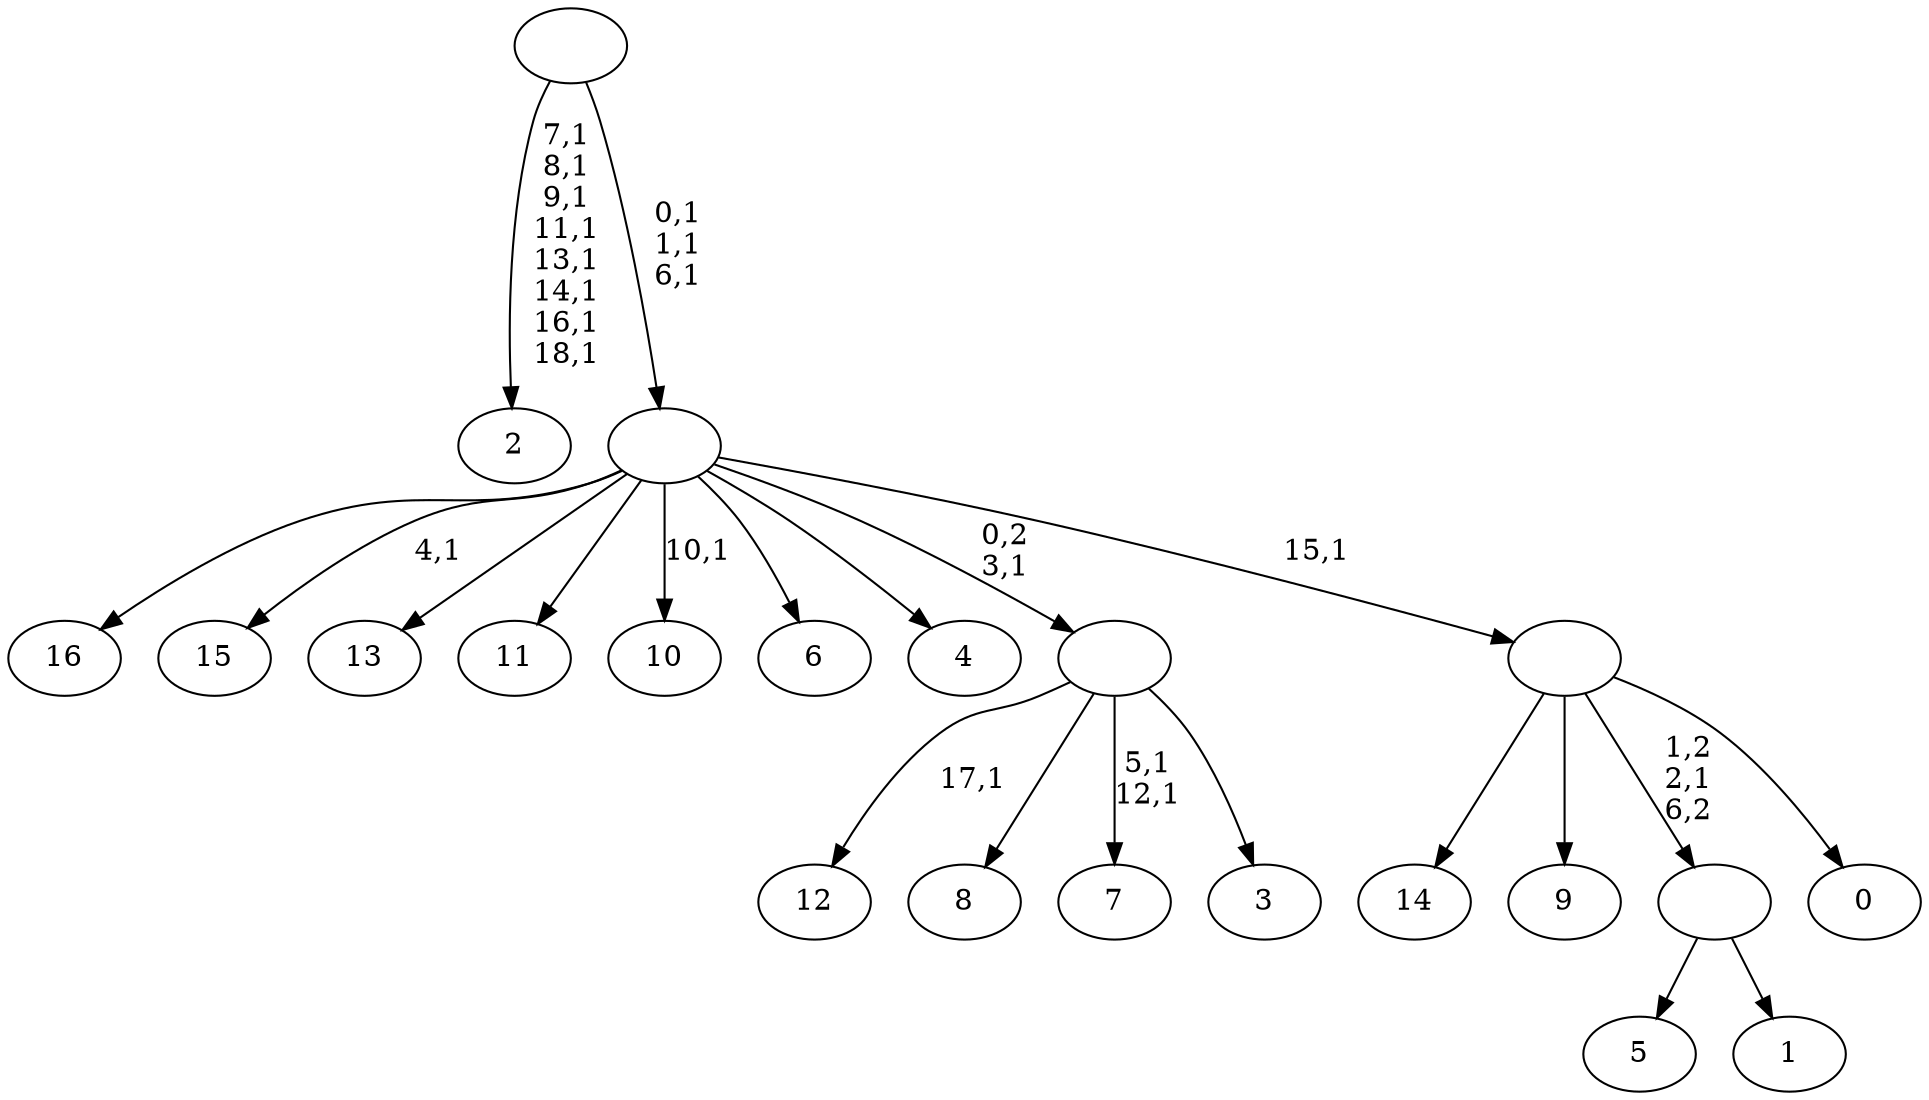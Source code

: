 digraph T {
	36 [label="16"]
	35 [label="15"]
	33 [label="14"]
	32 [label="13"]
	31 [label="12"]
	29 [label="11"]
	28 [label="10"]
	26 [label="9"]
	25 [label="8"]
	24 [label="7"]
	21 [label="6"]
	20 [label="5"]
	19 [label="4"]
	18 [label="3"]
	17 [label=""]
	16 [label="2"]
	7 [label="1"]
	6 [label=""]
	5 [label="0"]
	4 [label=""]
	3 [label=""]
	0 [label=""]
	17 -> 24 [label="5,1\n12,1"]
	17 -> 31 [label="17,1"]
	17 -> 25 [label=""]
	17 -> 18 [label=""]
	6 -> 20 [label=""]
	6 -> 7 [label=""]
	4 -> 33 [label=""]
	4 -> 26 [label=""]
	4 -> 6 [label="1,2\n2,1\n6,2"]
	4 -> 5 [label=""]
	3 -> 28 [label="10,1"]
	3 -> 35 [label="4,1"]
	3 -> 36 [label=""]
	3 -> 32 [label=""]
	3 -> 29 [label=""]
	3 -> 21 [label=""]
	3 -> 19 [label=""]
	3 -> 17 [label="0,2\n3,1"]
	3 -> 4 [label="15,1"]
	0 -> 3 [label="0,1\n1,1\n6,1"]
	0 -> 16 [label="7,1\n8,1\n9,1\n11,1\n13,1\n14,1\n16,1\n18,1"]
}

